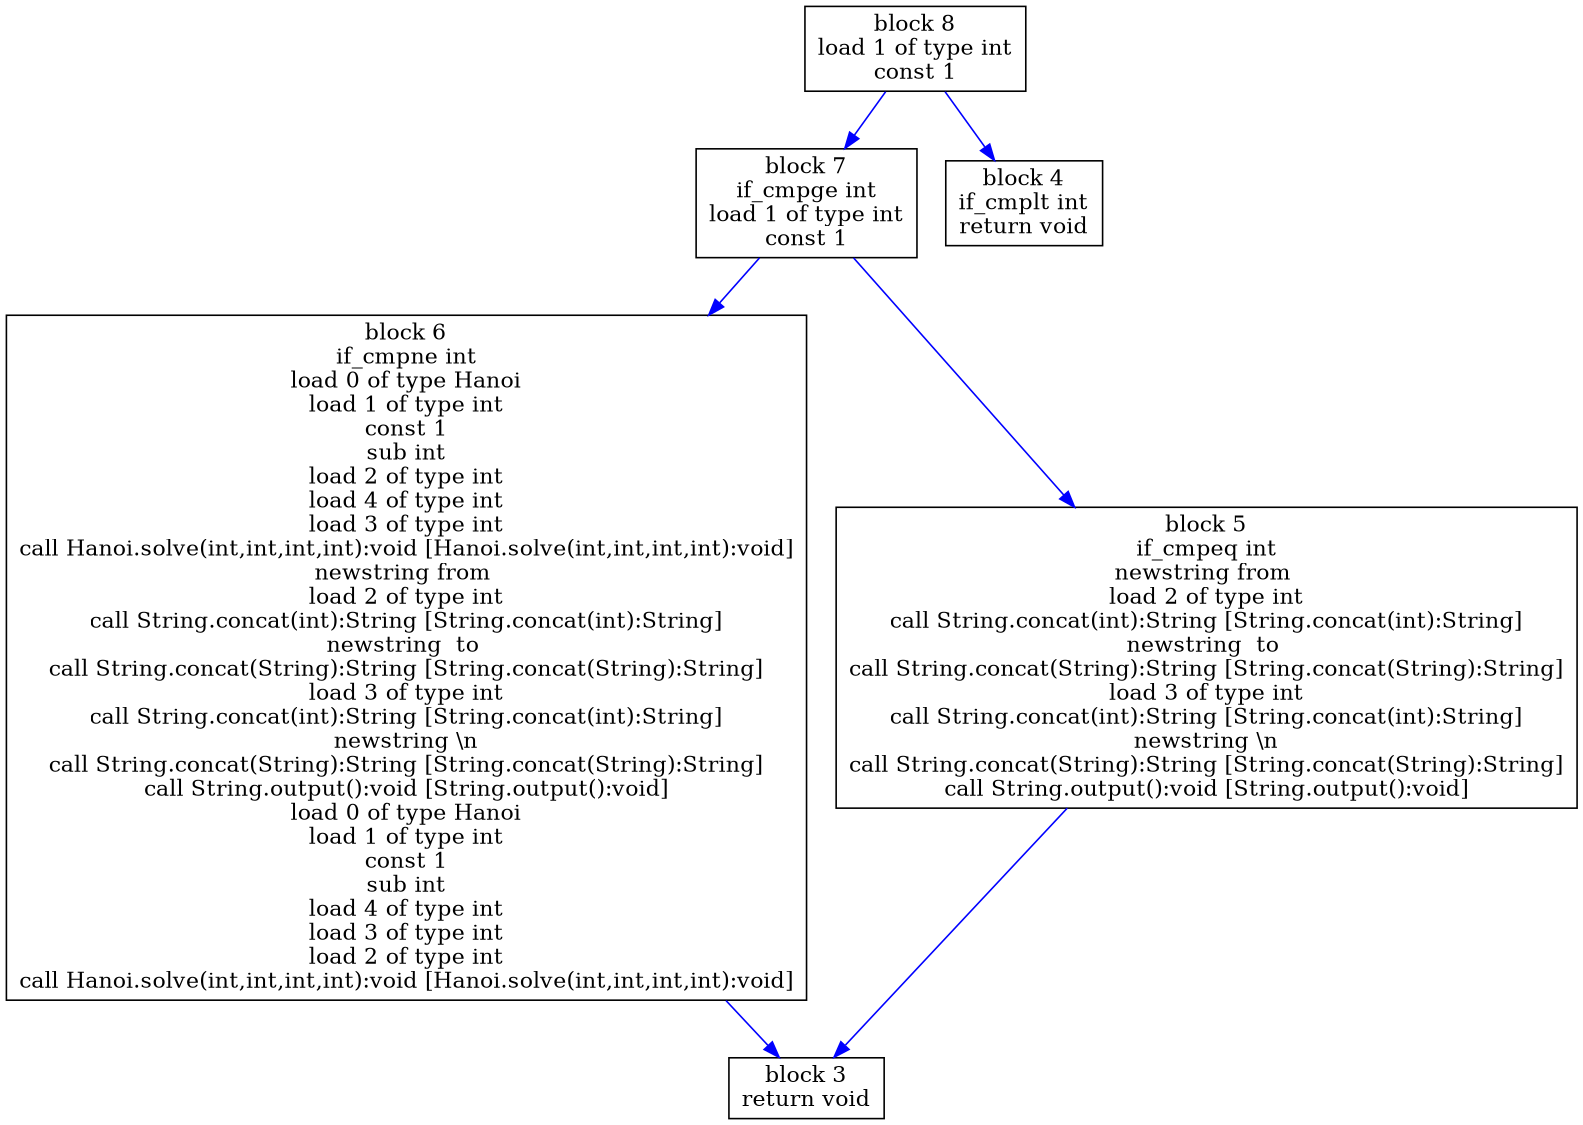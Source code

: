 digraph "Hanoi.solve(int,int,int,int):void" {
size = "11,7.5";
codeblock_8 [ shape = box, label = "block 8\nload 1 of type int\nconst 1"];
codeblock_7 [ shape = box, label = "block 7\nif_cmpge int\nload 1 of type int\nconst 1"];
codeblock_6 [ shape = box, label = "block 6\nif_cmpne int\nload 0 of type Hanoi\nload 1 of type int\nconst 1\nsub int\nload 2 of type int\nload 4 of type int\nload 3 of type int\ncall Hanoi.solve(int,int,int,int):void [Hanoi.solve(int,int,int,int):void]\nnewstring from \nload 2 of type int\ncall String.concat(int):String [String.concat(int):String]\nnewstring  to \ncall String.concat(String):String [String.concat(String):String]\nload 3 of type int\ncall String.concat(int):String [String.concat(int):String]\nnewstring \\n\ncall String.concat(String):String [String.concat(String):String]\ncall String.output():void [String.output():void]\nload 0 of type Hanoi\nload 1 of type int\nconst 1\nsub int\nload 4 of type int\nload 3 of type int\nload 2 of type int\ncall Hanoi.solve(int,int,int,int):void [Hanoi.solve(int,int,int,int):void]"];
codeblock_3 [ shape = box, label = "block 3\nreturn void"];
codeblock_6->codeblock_3 [color = blue label = "" fontsize = 8]
codeblock_7->codeblock_6 [color = blue label = "" fontsize = 8]
codeblock_5 [ shape = box, label = "block 5\nif_cmpeq int\nnewstring from \nload 2 of type int\ncall String.concat(int):String [String.concat(int):String]\nnewstring  to \ncall String.concat(String):String [String.concat(String):String]\nload 3 of type int\ncall String.concat(int):String [String.concat(int):String]\nnewstring \\n\ncall String.concat(String):String [String.concat(String):String]\ncall String.output():void [String.output():void]"];
codeblock_5->codeblock_3 [color = blue label = "" fontsize = 8]
codeblock_7->codeblock_5 [color = blue label = "" fontsize = 8]
codeblock_8->codeblock_7 [color = blue label = "" fontsize = 8]
codeblock_4 [ shape = box, label = "block 4\nif_cmplt int\nreturn void"];
codeblock_8->codeblock_4 [color = blue label = "" fontsize = 8]
}